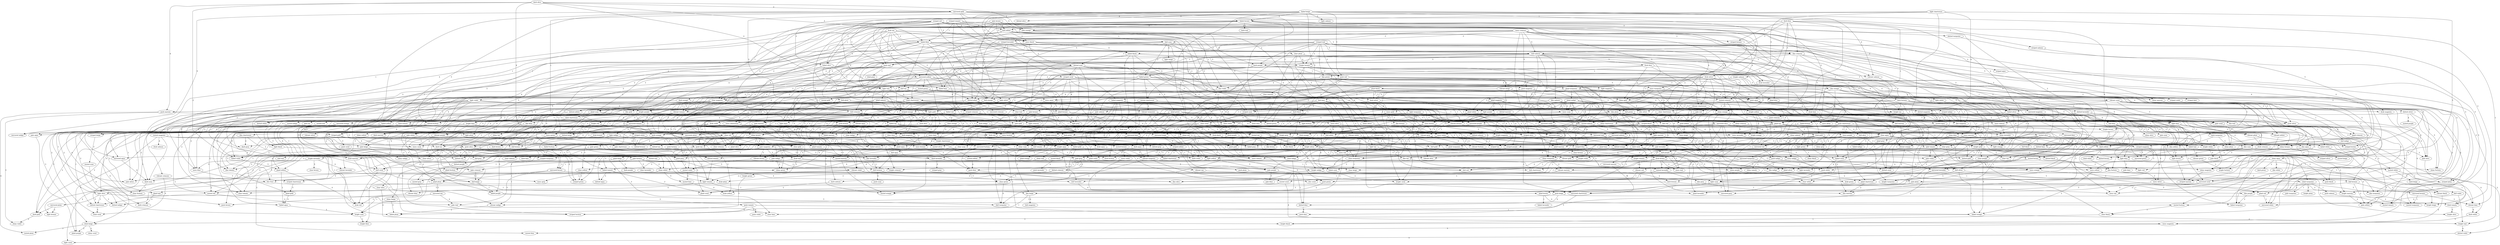 digraph G {
	node0 [label="mirrored tomato"];
	node1 [label="muted salmon"];
	node2 [label="dotted purple"];
	node3 [label="shiny bronze"];
	node4 [label="pale lavender"];
	node5 [label="light plum"];
	node6 [label="bright green"];
	node7 [label="faded turquoise"];
	node8 [label="dark silver"];
	node9 [label="light yellow"];
	node10 [label="light lime"];
	node11 [label="vibrant chartreuse"];
	node12 [label="plaid plum"];
	node13 [label="striped purple"];
	node14 [label="dull tomato"];
	node15 [label="posh turquoise"];
	node16 [label="pale chartreuse"];
	node17 [label="drab yellow"];
	node18 [label="muted green"];
	node19 [label="faded salmon"];
	node20 [label="dotted beige"];
	node21 [label="dotted fuchsia"];
	node22 [label="clear red"];
	node23 [label="dull beige"];
	node24 [label="muted tomato"];
	node25 [label="clear yellow"];
	node26 [label="bright beige"];
	node27 [label="striped olive"];
	node28 [label="dim crimson"];
	node29 [label="shiny coral"];
	node30 [label="dim indigo"];
	node31 [label="drab tomato"];
	node32 [label="dull turquoise"];
	node33 [label="dull yellow"];
	node34 [label="pale tan"];
	node35 [label="bright indigo"];
	node36 [label="posh green"];
	node37 [label="bright cyan"];
	node38 [label="drab salmon"];
	node39 [label="light aqua"];
	node40 [label="pale white"];
	node41 [label="dark lime"];
	node42 [label="posh coral"];
	node43 [label="dark orange"];
	node44 [label="clear coral"];
	node45 [label="clear orange"];
	node46 [label="light purple"];
	node47 [label="vibrant gray"];
	node48 [label="pale olive"];
	node49 [label="dull white"];
	node50 [label="shiny maroon"];
	node51 [label="pale fuchsia"];
	node52 [label="clear magenta"];
	node53 [label="mirrored indigo"];
	node54 [label="striped lavender"];
	node55 [label="dark maroon"];
	node56 [label="muted orange"];
	node57 [label="posh purple"];
	node58 [label="mirrored bronze"];
	node59 [label="drab silver"];
	node60 [label="shiny orange"];
	node61 [label="muted white"];
	node62 [label="muted gray"];
	node63 [label="pale green"];
	node64 [label="wavy magenta"];
	node65 [label="muted brown"];
	node66 [label="dull red"];
	node67 [label="shiny red"];
	node68 [label="posh orange"];
	node69 [label="drab orange"];
	node70 [label="muted teal"];
	node71 [label="posh red"];
	node72 [label="bright teal"];
	node73 [label="mirrored lavender"];
	node74 [label="wavy brown"];
	node75 [label="bright turquoise"];
	node76 [label="light violet"];
	node77 [label="wavy cyan"];
	node78 [label="dull silver"];
	node79 [label="bright olive"];
	node80 [label="mirrored crimson"];
	node81 [label="drab red"];
	node82 [label="shiny lavender"];
	node83 [label="striped tomato"];
	node84 [label="posh teal"];
	node85 [label="pale plum"];
	node86 [label="dotted lavender"];
	node87 [label="dim white"];
	node88 [label="posh tomato"];
	node89 [label="dull violet"];
	node90 [label="plaid tan"];
	node91 [label="drab maroon"];
	node92 [label="faded violet"];
	node93 [label="vibrant maroon"];
	node94 [label="dim coral"];
	node95 [label="dotted maroon"];
	node96 [label="mirrored chartreuse"];
	node97 [label="light cyan"];
	node98 [label="dull teal"];
	node99 [label="wavy aqua"];
	node100 [label="light orange"];
	node101 [label="dull blue"];
	node102 [label="dotted orange"];
	node103 [label="dim red"];
	node104 [label="dull purple"];
	node105 [label="muted turquoise"];
	node106 [label="pale maroon"];
	node107 [label="striped turquoise"];
	node108 [label="faded crimson"];
	node109 [label="light brown"];
	node110 [label="wavy black"];
	node111 [label="bright fuchsia"];
	node112 [label="dim tomato"];
	node113 [label="drab tan"];
	node114 [label="bright plum"];
	node115 [label="dull plum"];
	node116 [label="dim magenta"];
	node117 [label="dark crimson"];
	node118 [label="vibrant green"];
	node119 [label="plaid crimson"];
	node120 [label="shiny aqua"];
	node121 [label="pale blue"];
	node122 [label="faded teal"];
	node123 [label="faded maroon"];
	node124 [label="striped white"];
	node125 [label="muted aqua"];
	node126 [label="vibrant lavender"];
	node127 [label="plaid lavender"];
	node128 [label="dim purple"];
	node129 [label="dim blue"];
	node130 [label="bright lavender"];
	node131 [label="pale black"];
	node132 [label="mirrored blue"];
	node133 [label="bright red"];
	node134 [label="dark coral"];
	node135 [label="striped magenta"];
	node136 [label="shiny purple"];
	node137 [label="light red"];
	node138 [label="bright chartreuse"];
	node139 [label="dotted teal"];
	node140 [label="dull salmon"];
	node141 [label="muted crimson"];
	node142 [label="plaid tomato"];
	node143 [label="wavy white"];
	node144 [label="dull gray"];
	node145 [label="pale aqua"];
	node146 [label="clear green"];
	node147 [label="faded blue"];
	node148 [label="bright orange"];
	node149 [label="faded magenta"];
	node150 [label="dotted plum"];
	node151 [label="shiny tan"];
	node152 [label="light green"];
	node153 [label="plaid turquoise"];
	node154 [label="muted maroon"];
	node155 [label="pale gray"];
	node156 [label="dull fuchsia"];
	node157 [label="plaid magenta"];
	node158 [label="mirrored purple"];
	node159 [label="wavy olive"];
	node160 [label="pale magenta"];
	node161 [label="wavy coral"];
	node162 [label="dull maroon"];
	node163 [label="clear violet"];
	node164 [label="dull chartreuse"];
	node165 [label="clear gold"];
	node166 [label="drab brown"];
	node167 [label="wavy orange"];
	node168 [label="dull brown"];
	node169 [label="mirrored lime"];
	node170 [label="faded bronze"];
	node171 [label="mirrored salmon"];
	node172 [label="muted olive"];
	node173 [label="posh beige"];
	node174 [label="mirrored cyan"];
	node175 [label="dark indigo"];
	node176 [label="dark tomato"];
	node177 [label="drab plum"];
	node178 [label="dull orange"];
	node179 [label="striped beige"];
	node180 [label="clear white"];
	node181 [label="bright blue"];
	node182 [label="bright bronze"];
	node183 [label="dotted blue"];
	node184 [label="pale tomato"];
	node185 [label="bright black"];
	node186 [label="dotted silver"];
	node187 [label="striped blue"];
	node188 [label="dark salmon"];
	node189 [label="striped maroon"];
	node190 [label="vibrant cyan"];
	node191 [label="bright purple"];
	node192 [label="dotted white"];
	node193 [label="clear silver"];
	node194 [label="clear purple"];
	node195 [label="faded tan"];
	node196 [label="vibrant salmon"];
	node197 [label="drab indigo"];
	node198 [label="pale salmon"];
	node199 [label="dim black"];
	node200 [label="posh brown"];
	node201 [label="vibrant black"];
	node202 [label="vibrant beige"];
	node203 [label="light salmon"];
	node204 [label="shiny violet"];
	node205 [label="muted plum"];
	node206 [label="bright aqua"];
	node207 [label="dotted chartreuse"];
	node208 [label="clear tomato"];
	node209 [label="drab teal"];
	node210 [label="dark cyan"];
	node211 [label="posh gray"];
	node212 [label="vibrant red"];
	node213 [label="mirrored plum"];
	node214 [label="muted lime"];
	node215 [label="muted fuchsia"];
	node216 [label="posh yellow"];
	node217 [label="pale turquoise"];
	node218 [label="mirrored violet"];
	node219 [label="light gold"];
	node220 [label="bright crimson"];
	node221 [label="dull cyan"];
	node222 [label="wavy chartreuse"];
	node223 [label="dotted tomato"];
	node224 [label="dark green"];
	node225 [label="mirrored maroon"];
	node226 [label="dark turquoise"];
	node227 [label="drab bronze"];
	node228 [label="shiny crimson"];
	node229 [label="clear aqua"];
	node230 [label="dotted red"];
	node231 [label="dull black"];
	node232 [label="wavy crimson"];
	node233 [label="drab magenta"];
	node234 [label="mirrored silver"];
	node235 [label="faded gold"];
	node236 [label="light lavender"];
	node237 [label="dotted aqua"];
	node238 [label="plaid cyan"];
	node239 [label="vibrant aqua"];
	node240 [label="clear plum"];
	node241 [label="clear bronze"];
	node242 [label="dull green"];
	node243 [label="striped tan"];
	node244 [label="vibrant teal"];
	node245 [label="striped teal"];
	node246 [label="dull lavender"];
	node247 [label="pale silver"];
	node248 [label="dim plum"];
	node249 [label="dotted bronze"];
	node250 [label="pale beige"];
	node251 [label="faded lavender"];
	node252 [label="posh salmon"];
	node253 [label="bright violet"];
	node254 [label="dotted tan"];
	node255 [label="light blue"];
	node256 [label="wavy tomato"];
	node257 [label="posh white"];
	node258 [label="bright tan"];
	node259 [label="pale indigo"];
	node260 [label="bright magenta"];
	node261 [label="clear gray"];
	node262 [label="mirrored white"];
	node263 [label="dim brown"];
	node264 [label="dark white"];
	node265 [label="plaid black"];
	node266 [label="wavy green"];
	node267 [label="shiny salmon"];
	node268 [label="dim teal"];
	node269 [label="posh plum"];
	node270 [label="faded silver"];
	node271 [label="drab olive"];
	node272 [label="vibrant violet"];
	node273 [label="muted silver"];
	node274 [label="dim chartreuse"];
	node275 [label="faded brown"];
	node276 [label="clear lavender"];
	node277 [label="shiny beige"];
	node278 [label="dotted magenta"];
	node279 [label="shiny yellow"];
	node280 [label="bright tomato"];
	node281 [label="dark teal"];
	node282 [label="light magenta"];
	node283 [label="drab aqua"];
	node284 [label="vibrant plum"];
	node285 [label="faded olive"];
	node286 [label="posh cyan"];
	node287 [label="clear fuchsia"];
	node288 [label="dark gold"];
	node289 [label="wavy turquoise"];
	node290 [label="dotted green"];
	node291 [label="clear turquoise"];
	node292 [label="striped chartreuse"];
	node293 [label="faded yellow"];
	node294 [label="pale yellow"];
	node295 [label="clear teal"];
	node296 [label="wavy gray"];
	node297 [label="wavy teal"];
	node298 [label="posh silver"];
	node299 [label="dotted brown"];
	node300 [label="mirrored magenta"];
	node301 [label="dotted salmon"];
	node302 [label="shiny indigo"];
	node303 [label="muted bronze"];
	node304 [label="dull crimson"];
	node305 [label="pale orange"];
	node306 [label="faded fuchsia"];
	node307 [label="muted purple"];
	node308 [label="plaid indigo"];
	node309 [label="dark yellow"];
	node310 [label="faded aqua"];
	node311 [label="striped crimson"];
	node312 [label="dark black"];
	node313 [label="plaid fuchsia"];
	node314 [label="light olive"];
	node315 [label="plaid red"];
	node316 [label="mirrored brown"];
	node317 [label="clear blue"];
	node318 [label="drab chartreuse"];
	node319 [label="light indigo"];
	node320 [label="bright brown"];
	node321 [label="dim violet"];
	node322 [label="shiny white"];
	node323 [label="muted gold"];
	node324 [label="mirrored green"];
	node325 [label="clear crimson"];
	node326 [label="striped salmon"];
	node327 [label="faded indigo"];
	node328 [label="dim aqua"];
	node329 [label="dotted lime"];
	node330 [label="dim tan"];
	node331 [label="faded beige"];
	node332 [label="drab green"];
	node333 [label="bright maroon"];
	node334 [label="muted red"];
	node335 [label="striped brown"];
	node336 [label="wavy gold"];
	node337 [label="dim lime"];
	node338 [label="mirrored orange"];
	node339 [label="plaid beige"];
	node340 [label="muted violet"];
	node341 [label="dull lime"];
	node342 [label="mirrored teal"];
	node343 [label="drab gold"];
	node344 [label="mirrored olive"];
	node345 [label="wavy maroon"];
	node346 [label="pale brown"];
	node347 [label="dotted gray"];
	node348 [label="dim maroon"];
	node349 [label="shiny black"];
	node350 [label="faded orange"];
	node351 [label="dotted olive"];
	node352 [label="light bronze"];
	node353 [label="light maroon"];
	node354 [label="muted beige"];
	node355 [label="muted chartreuse"];
	node356 [label="vibrant crimson"];
	node357 [label="striped plum"];
	node358 [label="striped coral"];
	node359 [label="shiny magenta"];
	node360 [label="shiny tomato"];
	node361 [label="mirrored beige"];
	node362 [label="pale gold"];
	node363 [label="wavy violet"];
	node364 [label="shiny cyan"];
	node365 [label="vibrant turquoise"];
	node366 [label="muted cyan"];
	node367 [label="bright white"];
	node368 [label="bright gray"];
	node369 [label="posh tan"];
	node370 [label="muted tan"];
	node371 [label="shiny fuchsia"];
	node372 [label="plaid coral"];
	node373 [label="bright lime"];
	node374 [label="striped green"];
	node375 [label="light fuchsia"];
	node376 [label="posh blue"];
	node377 [label="striped gold"];
	node378 [label="plaid silver"];
	node379 [label="dark plum"];
	node380 [label="posh chartreuse"];
	node381 [label="dull coral"];
	node382 [label="clear indigo"];
	node383 [label="dotted crimson"];
	node384 [label="clear chartreuse"];
	node385 [label="dark tan"];
	node386 [label="dark bronze"];
	node387 [label="striped gray"];
	node388 [label="wavy tan"];
	node389 [label="clear maroon"];
	node390 [label="dull indigo"];
	node391 [label="light beige"];
	node392 [label="clear black"];
	node393 [label="dotted yellow"];
	node394 [label="muted indigo"];
	node395 [label="wavy plum"];
	node396 [label="wavy lime"];
	node397 [label="light tan"];
	node398 [label="posh olive"];
	node399 [label="drab black"];
	node400 [label="striped fuchsia"];
	node401 [label="dim fuchsia"];
	node402 [label="dotted cyan"];
	node403 [label="light chartreuse"];
	node404 [label="wavy purple"];
	node405 [label="plaid chartreuse"];
	node406 [label="dotted violet"];
	node407 [label="faded purple"];
	node408 [label="wavy beige"];
	node409 [label="muted lavender"];
	node410 [label="drab gray"];
	node411 [label="drab violet"];
	node412 [label="light white"];
	node413 [label="dull olive"];
	node414 [label="plaid violet"];
	node415 [label="pale teal"];
	node416 [label="mirrored red"];
	node417 [label="dull magenta"];
	node418 [label="dark gray"];
	node419 [label="faded white"];
	node420 [label="plaid green"];
	node421 [label="vibrant lime"];
	node422 [label="faded gray"];
	node423 [label="vibrant tan"];
	node424 [label="clear beige"];
	node425 [label="bright silver"];
	node426 [label="dotted black"];
	node427 [label="faded plum"];
	node428 [label="wavy salmon"];
	node429 [label="dark red"];
	node430 [label="dim gray"];
	node431 [label="pale lime"];
	node432 [label="dim orange"];
	node433 [label="pale crimson"];
	node434 [label="plaid gray"];
	node435 [label="dark violet"];
	node436 [label="plaid orange"];
	node437 [label="dotted indigo"];
	node438 [label="faded black"];
	node439 [label="drab crimson"];
	node440 [label="faded cyan"];
	node441 [label="dull tan"];
	node442 [label="dim gold"];
	node443 [label="vibrant white"];
	node444 [label="muted blue"];
	node445 [label="dark beige"];
	node446 [label="drab blue"];
	node447 [label="shiny teal"];
	node448 [label="pale bronze"];
	node449 [label="dull aqua"];
	node450 [label="drab lavender"];
	node451 [label="bright salmon"];
	node452 [label="plaid yellow"];
	node453 [label="dim cyan"];
	node454 [label="light black"];
	node455 [label="striped indigo"];
	node456 [label="dim salmon"];
	node457 [label="vibrant coral"];
	node458 [label="wavy red"];
	node459 [label="striped orange"];
	node460 [label="shiny gold"];
	node461 [label="wavy bronze"];
	node462 [label="vibrant brown"];
	node463 [label="shiny brown"];
	node464 [label="dark purple"];
	node465 [label="posh gold"];
	node466 [label="striped red"];
	node467 [label="plaid salmon"];
	node468 [label="dark blue"];
	node469 [label="vibrant orange"];
	node470 [label="light coral"];
	node471 [label="mirrored coral"];
	node472 [label="pale violet"];
	node473 [label="muted coral"];
	node474 [label="clear olive"];
	node475 [label="dim olive"];
	node476 [label="mirrored fuchsia"];
	node477 [label="clear tan"];
	node478 [label="plaid maroon"];
	node479 [label="muted yellow"];
	node480 [label="vibrant magenta"];
	node481 [label="faded green"];
	node482 [label="shiny plum"];
	node483 [label="light crimson"];
	node484 [label="dim bronze"];
	node485 [label="striped yellow"];
	node486 [label="posh indigo"];
	node487 [label="faded chartreuse"];
	node488 [label="dotted turquoise"];
	node489 [label="muted black"];
	node490 [label="dim green"];
	node491 [label="posh lime"];
	node492 [label="dim yellow"];
	node493 [label="drab turquoise"];
	node494 [label="drab purple"];
	node495 [label="wavy fuchsia"];
	node496 [label="light turquoise"];
	node497 [label="striped bronze"];
	node498 [label="bright yellow"];
	node499 [label="dull gold"];
	node500 [label="bright gold"];
	node501 [label="vibrant olive"];
	node502 [label="pale purple"];
	node503 [label="shiny turquoise"];
	node504 [label="vibrant bronze"];
	node505 [label="posh crimson"];
	node506 [label="posh fuchsia"];
	node507 [label="wavy lavender"];
	node508 [label="shiny silver"];
	node509 [label="vibrant yellow"];
	node510 [label="posh black"];
	node511 [label="shiny olive"];
	node512 [label="posh magenta"];
	node513 [label="wavy indigo"];
	node514 [label="posh violet"];
	node515 [label="vibrant silver"];
	node516 [label="mirrored yellow"];
	node517 [label="posh maroon"];
	node518 [label="mirrored black"];
	node519 [label="shiny chartreuse"];
	node520 [label="dark fuchsia"];
	node521 [label="light gray"];
	node522 [label="wavy silver"];
	node523 [label="clear lime"];
	node524 [label="dotted gold"];
	node525 [label="mirrored gray"];
	node526 [label="plaid brown"];
	node527 [label="dark chartreuse"];
	node528 [label="faded red"];
	node529 [label="plaid blue"];
	node530 [label="light silver"];
	node531 [label="shiny gray"];
	node532 [label="striped aqua"];
	node533 [label="drab lime"];
	node534 [label="posh bronze"];
	node535 [label="vibrant blue"];
	node536 [label="shiny lime"];
	node537 [label="bright coral"];
	node538 [label="dark brown"];
	node539 [label="light teal"];
	node540 [label="plaid bronze"];
	node541 [label="dark magenta"];
	node542 [label="faded lime"];
	node543 [label="clear salmon"];
	node544 [label="plaid olive"];
	node545 [label="vibrant purple"];
	node546 [label="dim beige"];
	node547 [label="posh aqua"];
	node548 [label="shiny green"];
	node549 [label="plaid aqua"];
	node550 [label="faded coral"];
	node551 [label="pale coral"];
	node552 [label="drab beige"];
	node553 [label="drab cyan"];
	node554 [label="dim silver"];
	node555 [label="clear brown"];
	node556 [label="mirrored gold"];
	node557 [label="dotted coral"];
	node558 [label="striped silver"];
	node559 [label="plaid purple"];
	node560 [label="vibrant fuchsia"];
	node561 [label="plaid gold"];
	node562 [label="drab fuchsia"];
	node563 [label="vibrant tomato"];
	node564 [label="dark aqua"];
	node565 [label="clear cyan"];
	node566 [label="drab coral"];
	node567 [label="vibrant gold"];
	node568 [label="dark lavender"];
	node569 [label="dark olive"];
	node570 [label="plaid teal"];
	node571 [label="pale cyan"];
	node572 [label="striped cyan"];
	node573 [label="posh lavender"];
	node574 [label="pale red"];
	node575 [label="shiny blue"];
	node576 [label="mirrored tan"];
	node577 [label="light tomato"];
	node578 [label="striped black"];
	node579 [label="mirrored turquoise"];
	node580 [label="dim turquoise"];
	node581 [label="dim lavender"];
	node582 [label="plaid white"];
	node583 [label="faded tomato"];
	node584 [label="mirrored aqua"];
	node585 [label="drab white"];
	node586 [label="wavy blue"];
	node587 [label="muted magenta"];
	node588 [label="vibrant indigo"];
	node589 [label="striped violet"];
	node590 [label="dull bronze"];
	node591 [label="wavy yellow"];
	node592 [label="striped lime"];
	node593 [label="plaid lime"];
	subgraph U {
		edge [dir=none];
	}
	subgraph D {
		node0 -> node155 [label="3"];
		node0 -> node4 [label="1"];
		node0 -> node319 [label="5"];
		node0 -> node377 [label="2"];
		node0 -> node193 [label="2"];
		node1 -> node500 [label="1"];
		node1 -> node267 [label="2"];
		node1 -> node171 [label="5"];
		node1 -> node247 [label="5"];
		node2 -> node62 [label="5"];
		node3 -> node48 [label="3"];
		node3 -> node359 [label="4"];
		node3 -> node414 [label="1"];
		node4 -> node136 [label="1"];
		node4 -> node253 [label="1"];
		node6 -> node427 [label="5"];
		node8 -> node496 [label="4"];
		node8 -> node527 [label="5"];
		node8 -> node198 [label="1"];
		node8 -> node162 [label="3"];
		node8 -> node13 [label="4"];
		node9 -> node236 [label="5"];
		node9 -> node313 [label="1"];
		node9 -> node502 [label="5"];
		node10 -> node509 [label="1"];
		node10 -> node288 [label="2"];
		node10 -> node335 [label="3"];
		node10 -> node324 [label="1"];
		node11 -> node47 [label="3"];
		node11 -> node97 [label="4"];
		node12 -> node576 [label="5"];
		node12 -> node128 [label="1"];
		node12 -> node570 [label="5"];
		node13 -> node259 [label="3"];
		node13 -> node378 [label="5"];
		node14 -> node479 [label="4"];
		node14 -> node452 [label="3"];
		node14 -> node166 [label="2"];
		node15 -> node253 [label="1"];
		node16 -> node501 [label="5"];
		node16 -> node470 [label="4"];
		node18 -> node422 [label="4"];
		node18 -> node566 [label="2"];
		node18 -> node296 [label="4"];
		node18 -> node529 [label="4"];
		node18 -> node503 [label="4"];
		node18 -> node52 [label="4"];
		node18 -> node76 [label="2"];
		node18 -> node547 [label="5"];
		node20 -> node337 [label="1"];
		node20 -> node465 [label="5"];
		node21 -> node179 [label="5"];
		node21 -> node279 [label="4"];
		node21 -> node55 [label="5"];
		node22 -> node243 [label="2"];
		node22 -> node230 [label="3"];
		node22 -> node92 [label="3"];
		node22 -> node473 [label="4"];
		node22 -> node142 [label="3"];
		node23 -> node407 [label="1"];
		node25 -> node374 [label="1"];
		node27 -> node96 [label="3"];
		node28 -> node116 [label="5"];
		node28 -> node145 [label="2"];
		node28 -> node182 [label="3"];
		node28 -> node309 [label="4"];
		node28 -> node10 [label="4"];
		node28 -> node547 [label="1"];
		node30 -> node36 [label="5"];
		node30 -> node590 [label="3"];
		node31 -> node79 [label="5"];
		node33 -> node497 [label="2"];
		node33 -> node312 [label="5"];
		node33 -> node110 [label="3"];
		node33 -> node238 [label="2"];
		node33 -> node321 [label="1"];
		node33 -> node125 [label="3"];
		node33 -> node454 [label="5"];
		node33 -> node521 [label="5"];
		node34 -> node112 [label="4"];
		node35 -> node493 [label="1"];
		node35 -> node62 [label="5"];
		node36 -> node56 [label="2"];
		node37 -> node181 [label="1"];
		node40 -> node549 [label="3"];
		node40 -> node23 [label="2"];
		node40 -> node292 [label="3"];
		node40 -> node250 [label="1"];
		node43 -> node219 [label="3"];
		node43 -> node552 [label="3"];
		node44 -> node370 [label="3"];
		node44 -> node565 [label="1"];
		node44 -> node20 [label="2"];
		node44 -> node524 [label="3"];
		node44 -> node486 [label="5"];
		node45 -> node382 [label="3"];
		node45 -> node552 [label="4"];
		node45 -> node379 [label="1"];
		node45 -> node138 [label="3"];
		node46 -> node320 [label="4"];
		node46 -> node15 [label="1"];
		node46 -> node9 [label="3"];
		node46 -> node180 [label="5"];
		node46 -> node161 [label="1"];
		node46 -> node74 [label="2"];
		node46 -> node472 [label="1"];
		node47 -> node444 [label="3"];
		node47 -> node241 [label="4"];
		node47 -> node13 [label="4"];
		node48 -> node264 [label="4"];
		node49 -> node9 [label="1"];
		node49 -> node335 [label="2"];
		node49 -> node199 [label="4"];
		node50 -> node367 [label="2"];
		node51 -> node272 [label="1"];
		node51 -> node276 [label="5"];
		node51 -> node433 [label="2"];
		node51 -> node322 [label="2"];
		node51 -> node156 [label="2"];
		node52 -> node437 [label="2"];
		node52 -> node375 [label="5"];
		node52 -> node442 [label="3"];
		node52 -> node365 [label="2"];
		node52 -> node373 [label="2"];
		node52 -> node314 [label="1"];
		node52 -> node191 [label="5"];
		node52 -> node563 [label="1"];
		node52 -> node266 [label="2"];
		node54 -> node84 [label="1"];
		node54 -> node438 [label="1"];
		node54 -> node150 [label="2"];
		node54 -> node373 [label="4"];
		node54 -> node184 [label="2"];
		node54 -> node270 [label="3"];
		node54 -> node394 [label="3"];
		node54 -> node528 [label="4"];
		node54 -> node412 [label="4"];
		node57 -> node481 [label="5"];
		node57 -> node460 [label="4"];
		node57 -> node86 [label="3"];
		node57 -> node518 [label="5"];
		node57 -> node539 [label="2"];
		node57 -> node31 [label="2"];
		node57 -> node394 [label="2"];
		node58 -> node421 [label="2"];
		node58 -> node105 [label="1"];
		node59 -> node460 [label="2"];
		node59 -> node589 [label="4"];
		node59 -> node265 [label="3"];
		node59 -> node290 [label="1"];
		node59 -> node513 [label="2"];
		node59 -> node199 [label="3"];
		node59 -> node520 [label="2"];
		node59 -> node134 [label="1"];
		node59 -> node321 [label="4"];
		node59 -> node248 [label="5"];
		node60 -> node116 [label="2"];
		node60 -> node495 [label="2"];
		node60 -> node190 [label="1"];
		node60 -> node243 [label="4"];
		node60 -> node419 [label="1"];
		node60 -> node212 [label="4"];
		node60 -> node551 [label="2"];
		node61 -> node357 [label="2"];
		node61 -> node445 [label="3"];
		node62 -> node37 [label="1"];
		node63 -> node98 [label="3"];
		node63 -> node372 [label="2"];
		node64 -> node444 [label="5"];
		node65 -> node388 [label="5"];
		node65 -> node25 [label="1"];
		node65 -> node315 [label="2"];
		node65 -> node73 [label="5"];
		node67 -> node461 [label="1"];
		node67 -> node299 [label="1"];
		node67 -> node183 [label="4"];
		node68 -> node306 [label="2"];
		node68 -> node506 [label="5"];
		node70 -> node584 [label="5"];
		node71 -> node202 [label="3"];
		node71 -> node304 [label="3"];
		node71 -> node498 [label="4"];
		node71 -> node289 [label="5"];
		node71 -> node528 [label="4"];
		node71 -> node429 [label="3"];
		node71 -> node106 [label="3"];
		node71 -> node10 [label="4"];
		node71 -> node547 [label="1"];
		node72 -> node406 [label="4"];
		node73 -> node332 [label="1"];
		node73 -> node523 [label="1"];
		node74 -> node27 [label="3"];
		node74 -> node458 [label="2"];
		node74 -> node263 [label="1"];
		node74 -> node234 [label="4"];
		node74 -> node260 [label="3"];
		node74 -> node404 [label="5"];
		node76 -> node48 [label="1"];
		node76 -> node23 [label="2"];
		node76 -> node334 [label="2"];
		node76 -> node191 [label="5"];
		node76 -> node313 [label="5"];
		node76 -> node55 [label="1"];
		node76 -> node584 [label="3"];
		node77 -> node256 [label="4"];
		node77 -> node294 [label="5"];
		node77 -> node500 [label="3"];
		node77 -> node340 [label="5"];
		node77 -> node163 [label="2"];
		node78 -> node350 [label="1"];
		node78 -> node75 [label="5"];
		node78 -> node79 [label="3"];
		node82 -> node100 [label="1"];
		node82 -> node102 [label="1"];
		node82 -> node309 [label="5"];
		node83 -> node176 [label="1"];
		node83 -> node397 [label="1"];
		node83 -> node50 [label="3"];
		node83 -> node178 [label="5"];
		node83 -> node283 [label="3"];
		node83 -> node591 [label="4"];
		node83 -> node587 [label="4"];
		node83 -> node33 [label="4"];
		node83 -> node147 [label="1"];
		node84 -> node459 [label="3"];
		node84 -> node219 [label="3"];
		node84 -> node107 [label="2"];
		node84 -> node563 [label="3"];
		node84 -> node410 [label="1"];
		node85 -> node315 [label="5"];
		node85 -> node96 [label="3"];
		node86 -> node26 [label="4"];
		node86 -> node375 [label="3"];
		node86 -> node101 [label="4"];
		node86 -> node294 [label="4"];
		node86 -> node267 [label="2"];
		node88 -> node400 [label="4"];
		node88 -> node350 [label="1"];
		node88 -> node514 [label="4"];
		node89 -> node262 [label="4"];
		node89 -> node72 [label="1"];
		node90 -> node345 [label="5"];
		node90 -> node225 [label="2"];
		node90 -> node31 [label="2"];
		node90 -> node132 [label="2"];
		node90 -> node480 [label="1"];
		node90 -> node284 [label="2"];
		node90 -> node564 [label="2"];
		node90 -> node361 [label="2"];
		node91 -> node400 [label="1"];
		node92 -> node452 [label="5"];
		node93 -> node386 [label="2"];
		node93 -> node473 [label="3"];
		node95 -> node27 [label="4"];
		node96 -> node491 [label="3"];
		node97 -> node388 [label="5"];
		node97 -> node173 [label="2"];
		node99 -> node295 [label="2"];
		node99 -> node557 [label="2"];
		node99 -> node448 [label="1"];
		node99 -> node37 [label="3"];
		node101 -> node127 [label="5"];
		node101 -> node511 [label="2"];
		node101 -> node284 [label="3"];
		node101 -> node571 [label="1"];
		node101 -> node73 [label="5"];
		node102 -> node65 [label="3"];
		node102 -> node223 [label="3"];
		node104 -> node378 [label="5"];
		node104 -> node475 [label="1"];
		node106 -> node495 [label="5"];
		node106 -> node68 [label="3"];
		node107 -> node588 [label="1"];
		node108 -> node283 [label="5"];
		node109 -> node189 [label="2"];
		node110 -> node438 [label="4"];
		node110 -> node46 [label="2"];
		node110 -> node402 [label="2"];
		node110 -> node586 [label="1"];
		node110 -> node328 [label="4"];
		node113 -> node22 [label="4"];
		node113 -> node530 [label="1"];
		node113 -> node84 [label="2"];
		node113 -> node115 [label="4"];
		node113 -> node540 [label="4"];
		node113 -> node516 [label="5"];
		node113 -> node140 [label="3"];
		node113 -> node147 [label="2"];
		node113 -> node247 [label="1"];
		node113 -> node572 [label="3"];
		node113 -> node494 [label="1"];
		node115 -> node272 [label="5"];
		node115 -> node34 [label="5"];
		node115 -> node68 [label="5"];
		node115 -> node174 [label="5"];
		node115 -> node242 [label="3"];
		node115 -> node165 [label="1"];
		node115 -> node216 [label="1"];
		node118 -> node111 [label="2"];
		node120 -> node87 [label="4"];
		node120 -> node257 [label="3"];
		node120 -> node224 [label="2"];
		node120 -> node105 [label="5"];
		node122 -> node118 [label="4"];
		node124 -> node337 [label="2"];
		node124 -> node425 [label="1"];
		node124 -> node249 [label="5"];
		node125 -> node434 [label="5"];
		node125 -> node82 [label="2"];
		node125 -> node171 [label="2"];
		node128 -> node7 [label="2"];
		node129 -> node337 [label="5"];
		node129 -> node67 [label="1"];
		node129 -> node385 [label="1"];
		node130 -> node555 [label="5"];
		node130 -> node586 [label="5"];
		node130 -> node112 [label="5"];
		node130 -> node126 [label="4"];
		node133 -> node151 [label="2"];
		node133 -> node274 [label="4"];
		node133 -> node20 [label="1"];
		node133 -> node564 [label="3"];
		node133 -> node429 [label="2"];
		node134 -> node501 [label="4"];
		node134 -> node262 [label="5"];
		node134 -> node525 [label="1"];
		node134 -> node562 [label="1"];
		node135 -> node236 [label="3"];
		node135 -> node324 [label="5"];
		node135 -> node522 [label="4"];
		node136 -> node405 [label="2"];
		node138 -> node480 [label="3"];
		node140 -> node84 [label="3"];
		node140 -> node3 [label="2"];
		node140 -> node119 [label="3"];
		node140 -> node261 [label="4"];
		node140 -> node234 [label="4"];
		node140 -> node165 [label="4"];
		node140 -> node441 [label="5"];
		node140 -> node143 [label="1"];
		node140 -> node456 [label="2"];
		node140 -> node446 [label="5"];
		node140 -> node57 [label="5"];
		node140 -> node218 [label="5"];
		node141 -> node509 [label="2"];
		node141 -> node384 [label="2"];
		node141 -> node344 [label="1"];
		node141 -> node209 [label="4"];
		node143 -> node2 [label="3"];
		node143 -> node187 [label="3"];
		node143 -> node560 [label="2"];
		node143 -> node476 [label="2"];
		node145 -> node559 [label="3"];
		node146 -> node32 [label="4"];
		node147 -> node298 [label="3"];
		node147 -> node418 [label="4"];
		node147 -> node529 [label="5"];
		node147 -> node178 [label="5"];
		node147 -> node129 [label="3"];
		node147 -> node28 [label="5"];
		node147 -> node52 [label="2"];
		node147 -> node211 [label="4"];
		node147 -> node321 [label="3"];
		node147 -> node441 [label="4"];
		node147 -> node125 [label="1"];
		node149 -> node49 [label="3"];
		node149 -> node364 [label="4"];
		node149 -> node235 [label="4"];
		node149 -> node163 [label="4"];
		node149 -> node429 [label="3"];
		node149 -> node248 [label="1"];
		node149 -> node414 [label="1"];
		node150 -> node295 [label="3"];
		node150 -> node16 [label="2"];
		node150 -> node80 [label="5"];
		node150 -> node494 [label="3"];
		node150 -> node12 [label="4"];
		node152 -> node349 [label="1"];
		node153 -> node3 [label="1"];
		node153 -> node174 [label="2"];
		node153 -> node582 [label="3"];
		node153 -> node270 [label="5"];
		node153 -> node502 [label="3"];
		node153 -> node308 [label="1"];
		node154 -> node56 [label="1"];
		node155 -> node383 [label="1"];
		node155 -> node269 [label="5"];
		node156 -> node471 [label="1"];
		node156 -> node286 [label="5"];
		node157 -> node46 [label="2"];
		node157 -> node242 [label="1"];
		node157 -> node482 [label="1"];
		node157 -> node95 [label="3"];
		node157 -> node572 [label="1"];
		node158 -> node82 [label="3"];
		node158 -> node169 [label="1"];
		node158 -> node291 [label="2"];
		node158 -> node408 [label="3"];
		node158 -> node69 [label="3"];
		node159 -> node49 [label="4"];
		node159 -> node458 [label="1"];
		node159 -> node291 [label="5"];
		node159 -> node100 [label="4"];
		node160 -> node581 [label="3"];
		node160 -> node41 [label="2"];
		node160 -> node259 [label="5"];
		node160 -> node462 [label="2"];
		node160 -> node543 [label="5"];
		node162 -> node469 [label="5"];
		node163 -> node102 [label="3"];
		node163 -> node92 [label="5"];
		node163 -> node266 [label="4"];
		node163 -> node143 [label="2"];
		node165 -> node209 [label="1"];
		node166 -> node164 [label="3"];
		node166 -> node297 [label="2"];
		node166 -> node30 [label="1"];
		node166 -> node409 [label="5"];
		node166 -> node475 [label="3"];
		node167 -> node26 [label="3"];
		node167 -> node546 [label="1"];
		node168 -> node230 [label="5"];
		node168 -> node211 [label="2"];
		node169 -> node367 [label="5"];
		node169 -> node478 [label="2"];
		node169 -> node546 [label="2"];
		node169 -> node56 [label="3"];
		node170 -> node148 [label="2"];
		node170 -> node579 [label="5"];
		node171 -> node15 [label="4"];
		node171 -> node440 [label="3"];
		node171 -> node392 [label="5"];
		node171 -> node543 [label="1"];
		node172 -> node231 [label="5"];
		node172 -> node100 [label="1"];
		node172 -> node173 [label="1"];
		node172 -> node510 [label="5"];
		node172 -> node482 [label="5"];
		node172 -> node93 [label="3"];
		node172 -> node476 [label="2"];
		node173 -> node183 [label="4"];
		node173 -> node31 [label="2"];
		node173 -> node588 [label="3"];
		node174 -> node30 [label="1"];
		node174 -> node503 [label="5"];
		node174 -> node407 [label="5"];
		node175 -> node227 [label="4"];
		node175 -> node507 [label="4"];
		node176 -> node256 [label="1"];
		node176 -> node515 [label="1"];
		node176 -> node288 [label="2"];
		node176 -> node5 [label="4"];
		node176 -> node474 [label="3"];
		node178 -> node187 [label="4"];
		node178 -> node192 [label="4"];
		node178 -> node133 [label="2"];
		node178 -> node77 [label="1"];
		node178 -> node393 [label="3"];
		node178 -> node109 [label="4"];
		node179 -> node366 [label="3"];
		node182 -> node368 [label="4"];
		node182 -> node529 [label="4"];
		node182 -> node1 [label="5"];
		node182 -> node318 [label="2"];
		node182 -> node219 [label="4"];
		node182 -> node11 [label="1"];
		node182 -> node389 [label="5"];
		node182 -> node71 [label="2"];
		node183 -> node491 [label="4"];
		node184 -> node493 [label="3"];
		node184 -> node580 [label="1"];
		node184 -> node339 [label="3"];
		node184 -> node91 [label="3"];
		node184 -> node78 [label="5"];
		node184 -> node107 [label="3"];
		node184 -> node472 [label="1"];
		node186 -> node580 [label="2"];
		node186 -> node375 [label="2"];
		node186 -> node371 [label="1"];
		node186 -> node307 [label="4"];
		node187 -> node257 [label="2"];
		node187 -> node503 [label="4"];
		node187 -> node567 [label="2"];
		node187 -> node130 [label="4"];
		node188 -> node372 [label="2"];
		node191 -> node47 [label="3"];
		node191 -> node192 [label="3"];
		node191 -> node21 [label="4"];
		node191 -> node163 [label="2"];
		node192 -> node53 [label="1"];
		node195 -> node399 [label="1"];
		node195 -> node538 [label="2"];
		node195 -> node220 [label="1"];
		node195 -> node382 [label="4"];
		node195 -> node35 [label="4"];
		node195 -> node123 [label="4"];
		node196 -> node416 [label="1"];
		node197 -> node136 [label="1"];
		node197 -> node17 [label="5"];
		node198 -> node370 [label="4"];
		node198 -> node19 [label="2"];
		node198 -> node521 [label="1"];
		node201 -> node64 [label="4"];
		node202 -> node298 [label="3"];
		node202 -> node99 [label="5"];
		node202 -> node485 [label="1"];
		node202 -> node503 [label="4"];
		node202 -> node95 [label="1"];
		node206 -> node436 [label="4"];
		node206 -> node246 [label="3"];
		node206 -> node447 [label="3"];
		node207 -> node566 [label="5"];
		node209 -> node371 [label="3"];
		node209 -> node591 [label="3"];
		node209 -> node6 [label="3"];
		node209 -> node583 [label="3"];
		node210 -> node287 [label="5"];
		node211 -> node340 [label="1"];
		node212 -> node94 [label="1"];
		node213 -> node352 [label="2"];
		node213 -> node288 [label="1"];
		node214 -> node17 [label="4"];
		node215 -> node392 [label="3"];
		node216 -> node408 [label="3"];
		node216 -> node550 [label="4"];
		node216 -> node567 [label="3"];
		node218 -> node462 [label="3"];
		node218 -> node343 [label="2"];
		node218 -> node425 [label="3"];
		node219 -> node70 [label="5"];
		node219 -> node291 [label="2"];
		node219 -> node0 [label="2"];
		node219 -> node175 [label="1"];
		node219 -> node394 [label="2"];
		node219 -> node362 [label="5"];
		node219 -> node541 [label="2"];
		node221 -> node530 [label="2"];
		node221 -> node391 [label="4"];
		node221 -> node481 [label="2"];
		node221 -> node534 [label="1"];
		node221 -> node240 [label="3"];
		node221 -> node508 [label="4"];
		node221 -> node52 [label="3"];
		node222 -> node172 [label="1"];
		node222 -> node223 [label="5"];
		node222 -> node567 [label="5"];
		node222 -> node398 [label="1"];
		node223 -> node577 [label="1"];
		node225 -> node96 [label="3"];
		node226 -> node135 [label="4"];
		node226 -> node482 [label="5"];
		node227 -> node400 [label="5"];
		node227 -> node369 [label="2"];
		node228 -> node135 [label="3"];
		node228 -> node507 [label="5"];
		node228 -> node356 [label="1"];
		node229 -> node3 [label="2"];
		node229 -> node565 [label="5"];
		node229 -> node184 [label="3"];
		node229 -> node280 [label="1"];
		node229 -> node75 [label="2"];
		node229 -> node14 [label="2"];
		node229 -> node327 [label="5"];
		node229 -> node328 [label="5"];
		node229 -> node13 [label="2"];
		node232 -> node167 [label="4"];
		node232 -> node27 [label="1"];
		node232 -> node153 [label="5"];
		node232 -> node150 [label="2"];
		node232 -> node512 [label="5"];
		node232 -> node221 [label="5"];
		node232 -> node516 [label="3"];
		node232 -> node54 [label="5"];
		node232 -> node140 [label="5"];
		node232 -> node40 [label="5"];
		node232 -> node141 [label="4"];
		node232 -> node11 [label="5"];
		node233 -> node471 [label="2"];
		node234 -> node548 [label="1"];
		node235 -> node146 [label="5"];
		node235 -> node489 [label="4"];
		node235 -> node426 [label="2"];
		node238 -> node151 [label="4"];
		node238 -> node385 [label="2"];
		node238 -> node287 [label="1"];
		node238 -> node19 [label="5"];
		node238 -> node504 [label="1"];
		node239 -> node382 [label="1"];
		node239 -> node568 [label="4"];
		node240 -> node317 [label="5"];
		node240 -> node67 [label="4"];
		node240 -> node182 [label="4"];
		node240 -> node582 [label="5"];
		node240 -> node450 [label="4"];
		node240 -> node55 [label="3"];
		node240 -> node124 [label="5"];
		node240 -> node141 [label="3"];
		node240 -> node105 [label="1"];
		node241 -> node409 [label="5"];
		node242 -> node49 [label="4"];
		node242 -> node223 [label="2"];
		node242 -> node288 [label="5"];
		node242 -> node90 [label="3"];
		node242 -> node462 [label="5"];
		node242 -> node482 [label="2"];
		node242 -> node268 [label="1"];
		node242 -> node189 [label="4"];
		node242 -> node216 [label="1"];
		node242 -> node228 [label="2"];
		node244 -> node66 [label="1"];
		node244 -> node364 [label="1"];
		node245 -> node357 [label="3"];
		node245 -> node438 [label="2"];
		node245 -> node402 [label="3"];
		node245 -> node128 [label="4"];
		node245 -> node182 [label="2"];
		node245 -> node28 [label="2"];
		node245 -> node490 [label="2"];
		node245 -> node289 [label="4"];
		node245 -> node140 [label="5"];
		node245 -> node52 [label="4"];
		node245 -> node146 [label="4"];
		node245 -> node532 [label="2"];
		node245 -> node71 [label="5"];
		node245 -> node57 [label="2"];
		node246 -> node526 [label="4"];
		node248 -> node298 [label="3"];
		node248 -> node0 [label="4"];
		node248 -> node102 [label="2"];
		node248 -> node162 [label="5"];
		node248 -> node343 [label="1"];
		node248 -> node428 [label="5"];
		node248 -> node254 [label="1"];
		node248 -> node562 [label="1"];
		node248 -> node476 [label="3"];
		node250 -> node51 [label="3"];
		node250 -> node302 [label="1"];
		node250 -> node112 [label="1"];
		node250 -> node193 [label="3"];
		node252 -> node24 [label="3"];
		node253 -> node440 [label="2"];
		node253 -> node66 [label="1"];
		node254 -> node144 [label="3"];
		node254 -> node581 [label="2"];
		node254 -> node334 [label="4"];
		node254 -> node568 [label="2"];
		node255 -> node431 [label="1"];
		node255 -> node61 [label="1"];
		node256 -> node316 [label="1"];
		node256 -> node359 [label="4"];
		node258 -> node65 [label="1"];
		node258 -> node504 [label="1"];
		node258 -> node125 [label="3"];
		node259 -> node548 [label="5"];
		node260 -> node422 [label="5"];
		node260 -> node167 [label="3"];
		node261 -> node262 [label="5"];
		node261 -> node350 [label="4"];
		node261 -> node550 [label="1"];
		node261 -> node487 [label="4"];
		node264 -> node64 [label="5"];
		node265 -> node136 [label="3"];
		node265 -> node23 [label="5"];
		node265 -> node157 [label="3"];
		node265 -> node341 [label="2"];
		node265 -> node8 [label="1"];
		node265 -> node361 [label="1"];
		node265 -> node60 [label="2"];
		node266 -> node538 [label="5"];
		node266 -> node254 [label="1"];
		node267 -> node416 [label="2"];
		node268 -> node119 [label="4"];
		node269 -> node537 [label="1"];
		node270 -> node390 [label="2"];
		node270 -> node168 [label="5"];
		node270 -> node557 [label="4"];
		node270 -> node158 [label="2"];
		node270 -> node255 [label="4"];
		node270 -> node309 [label="4"];
		node271 -> node494 [label="5"];
		node271 -> node398 [label="4"];
		node272 -> node577 [label="2"];
		node272 -> node246 [label="4"];
		node272 -> node210 [label="3"];
		node272 -> node475 [label="5"];
		node274 -> node418 [label="2"];
		node274 -> node91 [label="2"];
		node275 -> node477 [label="2"];
		node275 -> node539 [label="2"];
		node275 -> node150 [label="2"];
		node275 -> node353 [label="2"];
		node275 -> node281 [label="1"];
		node275 -> node304 [label="3"];
		node275 -> node8 [label="3"];
		node275 -> node20 [label="2"];
		node275 -> node311 [label="5"];
		node275 -> node60 [label="2"];
		node275 -> node326 [label="5"];
		node275 -> node305 [label="3"];
		node277 -> node427 [label="5"];
		node278 -> node48 [label="2"];
		node278 -> node500 [label="1"];
		node278 -> node575 [label="1"];
		node278 -> node170 [label="4"];
		node280 -> node212 [label="4"];
		node282 -> node549 [label="1"];
		node282 -> node141 [label="1"];
		node282 -> node472 [label="4"];
		node283 -> node237 [label="4"];
		node283 -> node513 [label="1"];
		node284 -> node439 [label="1"];
		node284 -> node406 [label="2"];
		node285 -> node539 [label="1"];
		node285 -> node586 [label="3"];
		node285 -> node441 [label="3"];
		node285 -> node71 [label="4"];
		node285 -> node196 [label="2"];
		node288 -> node204 [label="2"];
		node289 -> node460 [label="4"];
		node289 -> node589 [label="3"];
		node289 -> node148 [label="1"];
		node289 -> node384 [label="1"];
		node289 -> node457 [label="2"];
		node289 -> node362 [label="3"];
		node289 -> node218 [label="4"];
		node291 -> node35 [label="3"];
		node291 -> node424 [label="1"];
		node292 -> node561 [label="5"];
		node293 -> node385 [label="3"];
		node293 -> node230 [label="4"];
		node293 -> node377 [label="3"];
		node293 -> node247 [label="1"];
		node295 -> node483 [label="5"];
		node295 -> node362 [label="2"];
		node298 -> node48 [label="4"];
		node298 -> node453 [label="5"];
		node298 -> node255 [label="5"];
		node301 -> node243 [label="2"];
		node303 -> node480 [label="3"];
		node303 -> node215 [label="4"];
		node303 -> node363 [label="1"];
		node304 -> node179 [label="4"];
		node304 -> node7 [label="4"];
		node304 -> node549 [label="4"];
		node304 -> node373 [label="1"];
		node304 -> node396 [label="5"];
		node304 -> node376 [label="1"];
		node304 -> node195 [label="1"];
		node305 -> node197 [label="1"];
		node305 -> node221 [label="1"];
		node305 -> node311 [label="5"];
		node305 -> node57 [label="4"];
		node306 -> node583 [label="4"];
		node308 -> node278 [label="3"];
		node308 -> node24 [label="2"];
		node308 -> node336 [label="4"];
		node308 -> node35 [label="1"];
		node308 -> node77 [label="4"];
		node308 -> node40 [label="4"];
		node308 -> node36 [label="5"];
		node308 -> node519 [label="1"];
		node308 -> node60 [label="4"];
		node309 -> node585 [label="5"];
		node310 -> node37 [label="5"];
		node311 -> node578 [label="4"];
		node311 -> node123 [label="5"];
		node311 -> node40 [label="5"];
		node311 -> node465 [label="1"];
		node312 -> node70 [label="5"];
		node312 -> node68 [label="5"];
		node312 -> node329 [label="1"];
		node312 -> node551 [label="5"];
		node312 -> node494 [label="3"];
		node314 -> node437 [label="3"];
		node314 -> node26 [label="3"];
		node314 -> node207 [label="1"];
		node314 -> node213 [label="5"];
		node315 -> node262 [label="1"];
		node316 -> node85 [label="5"];
		node316 -> node415 [label="5"];
		node316 -> node12 [label="1"];
		node317 -> node549 [label="3"];
		node317 -> node277 [label="3"];
		node317 -> node104 [label="2"];
		node318 -> node317 [label="5"];
		node318 -> node577 [label="1"];
		node318 -> node187 [label="1"];
		node318 -> node365 [label="5"];
		node318 -> node316 [label="4"];
		node318 -> node380 [label="5"];
		node318 -> node545 [label="4"];
		node319 -> node19 [label="1"];
		node319 -> node168 [label="1"];
		node319 -> node374 [label="4"];
		node320 -> node477 [label="1"];
		node320 -> node167 [label="2"];
		node321 -> node345 [label="1"];
		node321 -> node323 [label="4"];
		node322 -> node97 [label="2"];
		node322 -> node214 [label="5"];
		node322 -> node247 [label="3"];
		node326 -> node233 [label="5"];
		node328 -> node89 [label="2"];
		node328 -> node255 [label="2"];
		node329 -> node259 [label="1"];
		node329 -> node333 [label="2"];
		node329 -> node524 [label="2"];
		node330 -> node401 [label="5"];
		node330 -> node340 [label="4"];
		node331 -> node355 [label="4"];
		node331 -> node351 [label="5"];
		node331 -> node438 [label="5"];
		node331 -> node275 [label="3"];
		node331 -> node330 [label="3"];
		node331 -> node180 [label="4"];
		node331 -> node110 [label="4"];
		node331 -> node504 [label="5"];
		node331 -> node72 [label="1"];
		node331 -> node542 [label="1"];
		node331 -> node311 [label="5"];
		node331 -> node203 [label="3"];
		node331 -> node285 [label="3"];
		node331 -> node71 [label="5"];
		node331 -> node196 [label="4"];
		node333 -> node294 [label="4"];
		node334 -> node207 [label="4"];
		node334 -> node415 [label="2"];
		node335 -> node61 [label="3"];
		node336 -> node116 [label="4"];
		node336 -> node283 [label="3"];
		node336 -> node484 [label="1"];
		node336 -> node5 [label="4"];
		node336 -> node537 [label="1"];
		node337 -> node314 [label="2"];
		node337 -> node546 [label="1"];
		node338 -> node145 [label="3"];
		node338 -> node148 [label="1"];
		node338 -> node91 [label="5"];
		node338 -> node427 [label="1"];
		node338 -> node570 [label="2"];
		node339 -> node535 [label="1"];
		node339 -> node464 [label="5"];
		node340 -> node214 [label="4"];
		node341 -> node357 [label="5"];
		node341 -> node197 [label="2"];
		node341 -> node312 [label="3"];
		node341 -> node165 [label="5"];
		node341 -> node159 [label="1"];
		node341 -> node371 [label="5"];
		node341 -> node563 [label="5"];
		node341 -> node300 [label="1"];
		node342 -> node364 [label="4"];
		node342 -> node513 [label="3"];
		node343 -> node367 [label="2"];
		node343 -> node348 [label="2"];
		node343 -> node152 [label="3"];
		node343 -> node392 [label="3"];
		node343 -> node567 [label="3"];
		node343 -> node374 [label="2"];
		node343 -> node526 [label="3"];
		node344 -> node49 [label="3"];
		node344 -> node509 [label="5"];
		node344 -> node386 [label="2"];
		node344 -> node314 [label="4"];
		node344 -> node253 [label="5"];
		node344 -> node405 [label="5"];
		node344 -> node525 [label="1"];
		node345 -> node184 [label="4"];
		node345 -> node4 [label="5"];
		node345 -> node453 [label="3"];
		node346 -> node178 [label="2"];
		node346 -> node110 [label="2"];
		node346 -> node163 [label="5"];
		node346 -> node542 [label="5"];
		node346 -> node33 [label="3"];
		node346 -> node381 [label="1"];
		node346 -> node285 [label="1"];
		node346 -> node329 [label="5"];
		node346 -> node248 [label="1"];
		node346 -> node196 [label="1"];
		node347 -> node256 [label="3"];
		node347 -> node487 [label="5"];
		node350 -> node552 [label="3"];
		node350 -> node72 [label="3"];
		node353 -> node593 [label="1"];
		node353 -> node500 [label="4"];
		node353 -> node134 [label="3"];
		node355 -> node517 [label="5"];
		node355 -> node365 [label="2"];
		node355 -> node513 [label="1"];
		node355 -> node108 [label="5"];
		node355 -> node411 [label="2"];
		node355 -> node591 [label="3"];
		node356 -> node566 [label="4"];
		node357 -> node185 [label="2"];
		node358 -> node459 [label="5"];
		node358 -> node258 [label="4"];
		node358 -> node512 [label="3"];
		node358 -> node540 [label="4"];
		node358 -> node353 [label="3"];
		node358 -> node43 [label="3"];
		node358 -> node177 [label="4"];
		node358 -> node206 [label="4"];
		node358 -> node74 [label="2"];
		node359 -> node189 [label="1"];
		node361 -> node435 [label="4"];
		node361 -> node485 [label="2"];
		node362 -> node449 [label="4"];
		node363 -> node173 [label="1"];
		node363 -> node376 [label="3"];
		node364 -> node491 [label="1"];
		node365 -> node435 [label="2"];
		node365 -> node1 [label="4"];
		node365 -> node290 [label="5"];
		node365 -> node411 [label="1"];
		node365 -> node39 [label="5"];
		node365 -> node143 [label="4"];
		node366 -> node117 [label="4"];
		node367 -> node131 [label="4"];
		node368 -> node127 [label="3"];
		node368 -> node35 [label="4"];
		node368 -> node381 [label="3"];
		node368 -> node465 [label="1"];
		node369 -> node332 [label="3"];
		node369 -> node180 [label="3"];
		node369 -> node92 [label="1"];
		node369 -> node584 [label="3"];
		node370 -> node418 [label="1"];
		node370 -> node199 [label="3"];
		node370 -> node424 [label="4"];
		node373 -> node310 [label="2"];
		node373 -> node364 [label="4"];
		node373 -> node207 [label="1"];
		node373 -> node359 [label="5"];
		node373 -> node377 [label="1"];
		node373 -> node548 [label="4"];
		node375 -> node108 [label="3"];
		node376 -> node475 [label="2"];
		node377 -> node42 [label="3"];
		node377 -> node161 [label="4"];
		node377 -> node112 [label="4"];
		node377 -> node425 [label="5"];
		node379 -> node437 [label="2"];
		node379 -> node499 [label="1"];
		node380 -> node345 [label="4"];
		node380 -> node207 [label="1"];
		node380 -> node160 [label="3"];
		node380 -> node342 [label="4"];
		node380 -> node453 [label="4"];
		node380 -> node229 [label="5"];
		node381 -> node81 [label="3"];
		node383 -> node188 [label="3"];
		node383 -> node421 [label="1"];
		node383 -> node177 [label="3"];
		node384 -> node1 [label="5"];
		node384 -> node328 [label="5"];
		node384 -> node425 [label="4"];
		node385 -> node144 [label="1"];
		node385 -> node139 [label="2"];
		node386 -> node201 [label="3"];
		node386 -> node208 [label="3"];
		node389 -> node303 [label="3"];
		node390 -> node471 [label="4"];
		node391 -> node485 [label="5"];
		node392 -> node185 [label="1"];
		node393 -> node545 [label="4"];
		node394 -> node174 [label="3"];
		node394 -> node334 [label="2"];
		node394 -> node92 [label="5"];
		node396 -> node25 [label="5"];
		node396 -> node4 [label="4"];
		node397 -> node330 [label="4"];
		node397 -> node502 [label="4"];
		node398 -> node297 [label="1"];
		node398 -> node200 [label="2"];
		node398 -> node374 [label="5"];
		node399 -> node385 [label="5"];
		node399 -> node335 [label="1"];
		node399 -> node263 [label="3"];
		node401 -> node510 [label="4"];
		node401 -> node292 [label="3"];
		node401 -> node522 [label="3"];
		node402 -> node461 [label="4"];
		node402 -> node582 [label="4"];
		node402 -> node159 [label="5"];
		node402 -> node450 [label="1"];
		node402 -> node206 [label="5"];
		node402 -> node270 [label="4"];
		node402 -> node358 [label="1"];
		node402 -> node563 [label="3"];
		node402 -> node238 [label="2"];
		node402 -> node429 [label="3"];
		node402 -> node572 [label="5"];
		node402 -> node476 [label="1"];
		node403 -> node278 [label="4"];
		node403 -> node388 [label="5"];
		node403 -> node275 [label="1"];
		node403 -> node59 [label="3"];
		node403 -> node557 [label="2"];
		node403 -> node238 [label="1"];
		node403 -> node285 [label="2"];
		node404 -> node531 [label="2"];
		node404 -> node30 [label="1"];
		node404 -> node152 [label="4"];
		node404 -> node564 [label="2"];
		node404 -> node122 [label="5"];
		node405 -> node348 [label="2"];
		node406 -> node470 [label="5"];
		node407 -> node32 [label="5"];
		node407 -> node88 [label="2"];
		node408 -> node190 [label="4"];
		node409 -> node430 [label="2"];
		node409 -> node537 [label="2"];
		node411 -> node495 [label="3"];
		node411 -> node353 [label="4"];
		node411 -> node91 [label="4"];
		node411 -> node40 [label="3"];
		node411 -> node56 [label="5"];
		node411 -> node541 [label="5"];
		node411 -> node210 [label="5"];
		node412 -> node348 [label="5"];
		node412 -> node75 [label="2"];
		node412 -> node554 [label="1"];
		node415 -> node523 [label="3"];
		node416 -> node510 [label="3"];
		node416 -> node568 [label="5"];
		node416 -> node486 [label="5"];
		node419 -> node215 [label="1"];
		node420 -> node501 [label="4"];
		node420 -> node553 [label="5"];
		node420 -> node44 [label="2"];
		node420 -> node234 [label="5"];
		node420 -> node408 [label="4"];
		node420 -> node181 [label="4"];
		node421 -> node264 [label="4"];
		node422 -> node524 [label="2"];
		node422 -> node583 [label="5"];
		node423 -> node180 [label="5"];
		node425 -> node256 [label="1"];
		node425 -> node550 [label="3"];
		node425 -> node37 [label="4"];
		node425 -> node424 [label="2"];
		node425 -> node523 [label="3"];
		node426 -> node137 [label="3"];
		node428 -> node82 [label="3"];
		node429 -> node471 [label="3"];
		node429 -> node452 [label="4"];
		node429 -> node562 [label="3"];
		node430 -> node348 [label="1"];
		node432 -> node149 [label="5"];
		node432 -> node345 [label="1"];
		node432 -> node90 [label="5"];
		node432 -> node77 [label="4"];
		node432 -> node229 [label="5"];
		node432 -> node592 [label="1"];
		node433 -> node23 [label="1"];
		node434 -> node550 [label="5"];
		node438 -> node401 [label="5"];
		node438 -> node182 [label="5"];
		node438 -> node293 [label="5"];
		node438 -> node485 [label="5"];
		node438 -> node502 [label="1"];
		node438 -> node96 [label="5"];
		node438 -> node542 [label="4"];
		node439 -> node299 [label="3"];
		node439 -> node354 [label="1"];
		node441 -> node278 [label="2"];
		node441 -> node99 [label="4"];
		node441 -> node467 [label="2"];
		node441 -> node398 [label="5"];
		node443 -> node63 [label="4"];
		node443 -> node122 [label="1"];
		node445 -> node201 [label="5"];
		node446 -> node460 [label="4"];
		node446 -> node187 [label="4"];
		node446 -> node178 [label="5"];
		node446 -> node490 [label="1"];
		node446 -> node111 [label="5"];
		node447 -> node423 [label="2"];
		node447 -> node381 [label="2"];
		node448 -> node22 [label="1"];
		node448 -> node338 [label="5"];
		node448 -> node368 [label="1"];
		node448 -> node411 [label="5"];
		node448 -> node361 [label="2"];
		node448 -> node303 [label="1"];
		node449 -> node156 [label="1"];
		node450 -> node335 [label="5"];
		node450 -> node537 [label="2"];
		node451 -> node208 [label="2"];
		node451 -> node416 [label="3"];
		node451 -> node222 [label="2"];
		node451 -> node519 [label="1"];
		node451 -> node432 [label="5"];
		node452 -> node310 [label="1"];
		node452 -> node81 [label="4"];
		node453 -> node131 [label="5"];
		node453 -> node291 [label="4"];
		node453 -> node558 [label="4"];
		node453 -> node324 [label="2"];
		node454 -> node154 [label="2"];
		node454 -> node352 [label="2"];
		node456 -> node66 [label="4"];
		node456 -> node316 [label="3"];
		node456 -> node284 [label="4"];
		node456 -> node77 [label="4"];
		node456 -> node250 [label="2"];
		node457 -> node320 [label="1"];
		node457 -> node509 [label="4"];
		node457 -> node46 [label="3"];
		node457 -> node186 [label="2"];
		node457 -> node270 [label="5"];
		node457 -> node359 [label="4"];
		node457 -> node551 [label="3"];
		node458 -> node297 [label="5"];
		node458 -> node32 [label="3"];
		node458 -> node36 [label="1"];
		node459 -> node34 [label="2"];
		node459 -> node271 [label="4"];
		node459 -> node273 [label="1"];
		node459 -> node301 [label="5"];
		node459 -> node69 [label="1"];
		node460 -> node536 [label="1"];
		node460 -> node534 [label="4"];
		node460 -> node375 [label="3"];
		node460 -> node533 [label="5"];
		node460 -> node582 [label="3"];
		node460 -> node384 [label="2"];
		node460 -> node498 [label="4"];
		node460 -> node554 [label="5"];
		node462 -> node220 [label="5"];
		node462 -> node340 [label="5"];
		node463 -> node17 [label="2"];
		node463 -> node165 [label="4"];
		node463 -> node142 [label="2"];
		node464 -> node296 [label="1"];
		node464 -> node146 [label="4"];
		node465 -> node197 [label="1"];
		node466 -> node84 [label="3"];
		node466 -> node298 [label="5"];
		node466 -> node574 [label="1"];
		node466 -> node577 [label="3"];
		node466 -> node145 [label="1"];
		node466 -> node110 [label="2"];
		node466 -> node358 [label="4"];
		node466 -> node21 [label="1"];
		node466 -> node106 [label="5"];
		node466 -> node33 [label="2"];
		node466 -> node488 [label="3"];
		node467 -> node259 [label="4"];
		node467 -> node540 [label="3"];
		node467 -> node192 [label="2"];
		node467 -> node479 [label="4"];
		node467 -> node75 [label="3"];
		node467 -> node478 [label="3"];
		node467 -> node200 [label="4"];
		node468 -> node497 [label="2"];
		node468 -> node373 [label="3"];
		node468 -> node59 [label="2"];
		node468 -> node90 [label="1"];
		node468 -> node102 [label="5"];
		node468 -> node28 [label="1"];
		node468 -> node451 [label="5"];
		node468 -> node140 [label="3"];
		node468 -> node33 [label="2"];
		node468 -> node428 [label="2"];
		node469 -> node405 [label="2"];
		node471 -> node580 [label="5"];
		node471 -> node388 [label="5"];
		node471 -> node525 [label="4"];
		node472 -> node378 [label="3"];
		node473 -> node334 [label="5"];
		node473 -> node64 [label="4"];
		node474 -> node185 [label="4"];
		node476 -> node154 [label="2"];
		node476 -> node581 [label="2"];
		node476 -> node376 [label="5"];
		node479 -> node376 [label="4"];
		node480 -> node94 [label="2"];
		node480 -> node372 [label="1"];
		node481 -> node355 [label="3"];
		node481 -> node169 [label="1"];
		node481 -> node153 [label="3"];
		node481 -> node420 [label="3"];
		node481 -> node222 [label="5"];
		node481 -> node238 [label="2"];
		node481 -> node393 [label="2"];
		node481 -> node194 [label="3"];
		node481 -> node492 [label="1"];
		node484 -> node301 [label="5"];
		node484 -> node123 [label="5"];
		node484 -> node13 [label="2"];
		node486 -> node360 [label="3"];
		node486 -> node557 [label="5"];
		node487 -> node220 [label="1"];
		node488 -> node333 [label="5"];
		node489 -> node573 [label="4"];
		node490 -> node9 [label="4"];
		node490 -> node242 [label="4"];
		node490 -> node433 [label="4"];
		node490 -> node508 [label="5"];
		node490 -> node198 [label="4"];
		node490 -> node282 [label="4"];
		node490 -> node547 [label="2"];
		node492 -> node421 [label="5"];
		node492 -> node109 [label="3"];
		node492 -> node12 [label="3"];
		node493 -> node114 [label="3"];
		node493 -> node252 [label="1"];
		node493 -> node217 [label="1"];
		node494 -> node273 [label="3"];
		node494 -> node97 [label="2"];
		node494 -> node465 [label="5"];
		node495 -> node492 [label="4"];
		node495 -> node544 [label="3"];
		node495 -> node347 [label="3"];
		node496 -> node164 [label="2"];
		node496 -> node243 [label="1"];
		node496 -> node463 [label="4"];
		node496 -> node158 [label="5"];
		node496 -> node255 [label="3"];
		node498 -> node395 [label="4"];
		node498 -> node534 [label="1"];
		node498 -> node148 [label="1"];
		node498 -> node120 [label="3"];
		node498 -> node246 [label="1"];
		node500 -> node477 [label="2"];
		node500 -> node194 [label="2"];
		node500 -> node426 [label="3"];
		node502 -> node183 [label="1"];
		node502 -> node121 [label="5"];
		node503 -> node78 [label="5"];
		node503 -> node322 [label="4"];
		node503 -> node93 [label="2"];
		node504 -> node342 [label="5"];
		node504 -> node413 [label="2"];
		node504 -> node561 [label="3"];
		node504 -> node166 [label="5"];
		node504 -> node12 [label="2"];
		node505 -> node104 [label="1"];
		node507 -> node206 [label="5"];
		node507 -> node419 [label="2"];
		node508 -> node27 [label="5"];
		node508 -> node306 [label="1"];
		node508 -> node244 [label="1"];
		node509 -> node109 [label="1"];
		node512 -> node589 [label="3"];
		node512 -> node8 [label="5"];
		node512 -> node554 [label="5"];
		node512 -> node586 [label="2"];
		node512 -> node218 [label="2"];
		node513 -> node127 [label="2"];
		node513 -> node73 [label="3"];
		node513 -> node36 [label="4"];
		node516 -> node32 [label="5"];
		node516 -> node318 [label="1"];
		node516 -> node168 [label="4"];
		node516 -> node304 [label="3"];
		node516 -> node78 [label="2"];
		node516 -> node322 [label="5"];
		node516 -> node443 [label="2"];
		node516 -> node507 [label="3"];
		node516 -> node18 [label="1"];
		node517 -> node204 [label="3"];
		node517 -> node205 [label="4"];
		node517 -> node239 [label="5"];
		node518 -> node129 [label="1"];
		node518 -> node103 [label="2"];
		node518 -> node222 [label="1"];
		node518 -> node128 [label="1"];
		node518 -> node20 [label="2"];
		node518 -> node266 [label="1"];
		node519 -> node369 [label="1"];
		node519 -> node478 [label="2"];
		node519 -> node413 [label="4"];
		node520 -> node258 [label="1"];
		node520 -> node1 [label="1"];
		node520 -> node100 [label="2"];
		node520 -> node14 [label="2"];
		node520 -> node453 [label="4"];
		node520 -> node233 [label="5"];
		node522 -> node333 [label="3"];
		node522 -> node546 [label="5"];
		node524 -> node167 [label="1"];
		node526 -> node215 [label="4"];
		node526 -> node251 [label="1"];
		node527 -> node126 [label="3"];
		node528 -> node422 [label="5"];
		node528 -> node45 [label="2"];
		node528 -> node409 [label="5"];
		node528 -> node381 [label="1"];
		node528 -> node195 [label="5"];
		node529 -> node525 [label="2"];
		node530 -> node223 [label="5"];
		node530 -> node7 [label="1"];
		node530 -> node463 [label="5"];
		node530 -> node90 [label="1"];
		node530 -> node219 [label="1"];
		node530 -> node123 [label="5"];
		node530 -> node344 [label="4"];
		node532 -> node24 [label="5"];
		node534 -> node581 [label="4"];
		node534 -> node188 [label="1"];
		node534 -> node463 [label="4"];
		node534 -> node229 [label="5"];
		node535 -> node200 [label="2"];
		node539 -> node226 [label="5"];
		node539 -> node318 [label="4"];
		node539 -> node14 [label="2"];
		node539 -> node209 [label="1"];
		node540 -> node3 [label="3"];
		node540 -> node536 [label="2"];
		node540 -> node306 [label="5"];
		node540 -> node106 [label="1"];
		node540 -> node309 [label="2"];
		node540 -> node521 [label="2"];
		node541 -> node261 [label="5"];
		node541 -> node146 [label="2"];
		node541 -> node325 [label="1"];
		node542 -> node272 [label="5"];
		node542 -> node208 [label="2"];
		node542 -> node50 [label="2"];
		node542 -> node150 [label="3"];
		node542 -> node191 [label="1"];
		node542 -> node97 [label="1"];
		node545 -> node160 [label="4"];
		node545 -> node161 [label="4"];
		node545 -> node407 [label="4"];
		node546 -> node400 [label="1"];
		node546 -> node417 [label="4"];
		node547 -> node116 [label="5"];
		node547 -> node505 [label="4"];
		node547 -> node128 [label="1"];
		node547 -> node312 [label="5"];
		node547 -> node455 [label="3"];
		node547 -> node572 [label="1"];
		node549 -> node208 [label="5"];
		node549 -> node472 [label="4"];
		node550 -> node257 [label="4"];
		node551 -> node137 [label="5"];
		node552 -> node205 [label="3"];
		node552 -> node29 [label="2"];
		node552 -> node559 [label="2"];
		node553 -> node206 [label="3"];
		node556 -> node275 [label="4"];
		node556 -> node149 [label="2"];
		node556 -> node44 [label="5"];
		node556 -> node0 [label="1"];
		node556 -> node59 [label="3"];
		node556 -> node421 [label="2"];
		node556 -> node250 [label="5"];
		node556 -> node588 [label="1"];
		node556 -> node53 [label="5"];
		node556 -> node305 [label="4"];
		node560 -> node280 [label="4"];
		node561 -> node310 [label="4"];
		node563 -> node176 [label="1"];
		node563 -> node234 [label="1"];
		node563 -> node133 [label="5"];
		node563 -> node55 [label="2"];
		node563 -> node10 [label="2"];
		node563 -> node414 [label="2"];
		node564 -> node155 [label="1"];
		node564 -> node9 [label="5"];
		node565 -> node435 [label="1"];
		node565 -> node41 [label="4"];
		node565 -> node211 [label="1"];
		node568 -> node387 [label="3"];
		node568 -> node66 [label="1"];
		node569 -> node517 [label="4"];
		node569 -> node516 [label="4"];
		node569 -> node556 [label="2"];
		node569 -> node266 [label="4"];
		node569 -> node81 [label="2"];
		node569 -> node147 [label="3"];
		node569 -> node305 [label="2"];
		node570 -> node117 [label="4"];
		node572 -> node458 [label="3"];
		node574 -> node85 [label="2"];
		node574 -> node578 [label="1"];
		node574 -> node504 [label="5"];
		node574 -> node590 [label="2"];
		node574 -> node548 [label="2"];
		node575 -> node469 [label="5"];
		node575 -> node135 [label="4"];
		node575 -> node73 [label="1"];
		node576 -> node81 [label="5"];
		node576 -> node415 [label="4"];
		node577 -> node127 [label="1"];
		node577 -> node535 [label="4"];
		node578 -> node82 [label="3"];
		node578 -> node169 [label="4"];
		node578 -> node353 [label="2"];
		node578 -> node499 [label="4"];
		node578 -> node379 [label="2"];
		node579 -> node257 [label="3"];
		node579 -> node424 [label="4"];
		node581 -> node156 [label="3"];
		node582 -> node368 [label="1"];
		node582 -> node290 [label="5"];
		node582 -> node174 [label="2"];
		node582 -> node218 [label="1"];
		node583 -> node237 [label="3"];
		node583 -> node372 [label="2"];
		node584 -> node210 [label="4"];
		node585 -> node401 [label="1"];
		node586 -> node337 [label="5"];
		node587 -> node422 [label="3"];
		node587 -> node559 [label="3"];
		node587 -> node93 [label="1"];
		node587 -> node38 [label="4"];
		node587 -> node210 [label="1"];
		node587 -> node398 [label="5"];
		node588 -> node427 [label="2"];
		node589 -> node7 [label="5"];
		node590 -> node294 [label="2"];
		node590 -> node315 [label="2"];
		node590 -> node58 [label="4"];
		node591 -> node350 [label="2"];
	}
}
